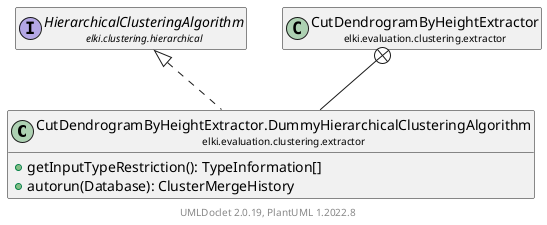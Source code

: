 @startuml
    remove .*\.(Instance|Par|Parameterizer|Factory)$
    set namespaceSeparator none
    hide empty fields
    hide empty methods

    class "<size:14>CutDendrogramByHeightExtractor.DummyHierarchicalClusteringAlgorithm\n<size:10>elki.evaluation.clustering.extractor" as elki.evaluation.clustering.extractor.CutDendrogramByHeightExtractor.DummyHierarchicalClusteringAlgorithm {
        +getInputTypeRestriction(): TypeInformation[]
        +autorun(Database): ClusterMergeHistory
    }

    interface "<size:14>HierarchicalClusteringAlgorithm\n<size:10>elki.clustering.hierarchical" as elki.clustering.hierarchical.HierarchicalClusteringAlgorithm [[../../../clustering/hierarchical/HierarchicalClusteringAlgorithm.html]]
    class "<size:14>CutDendrogramByHeightExtractor\n<size:10>elki.evaluation.clustering.extractor" as elki.evaluation.clustering.extractor.CutDendrogramByHeightExtractor [[CutDendrogramByHeightExtractor.html]]

    elki.clustering.hierarchical.HierarchicalClusteringAlgorithm <|.. elki.evaluation.clustering.extractor.CutDendrogramByHeightExtractor.DummyHierarchicalClusteringAlgorithm
    elki.evaluation.clustering.extractor.CutDendrogramByHeightExtractor +-- elki.evaluation.clustering.extractor.CutDendrogramByHeightExtractor.DummyHierarchicalClusteringAlgorithm

    center footer UMLDoclet 2.0.19, PlantUML 1.2022.8
@enduml
